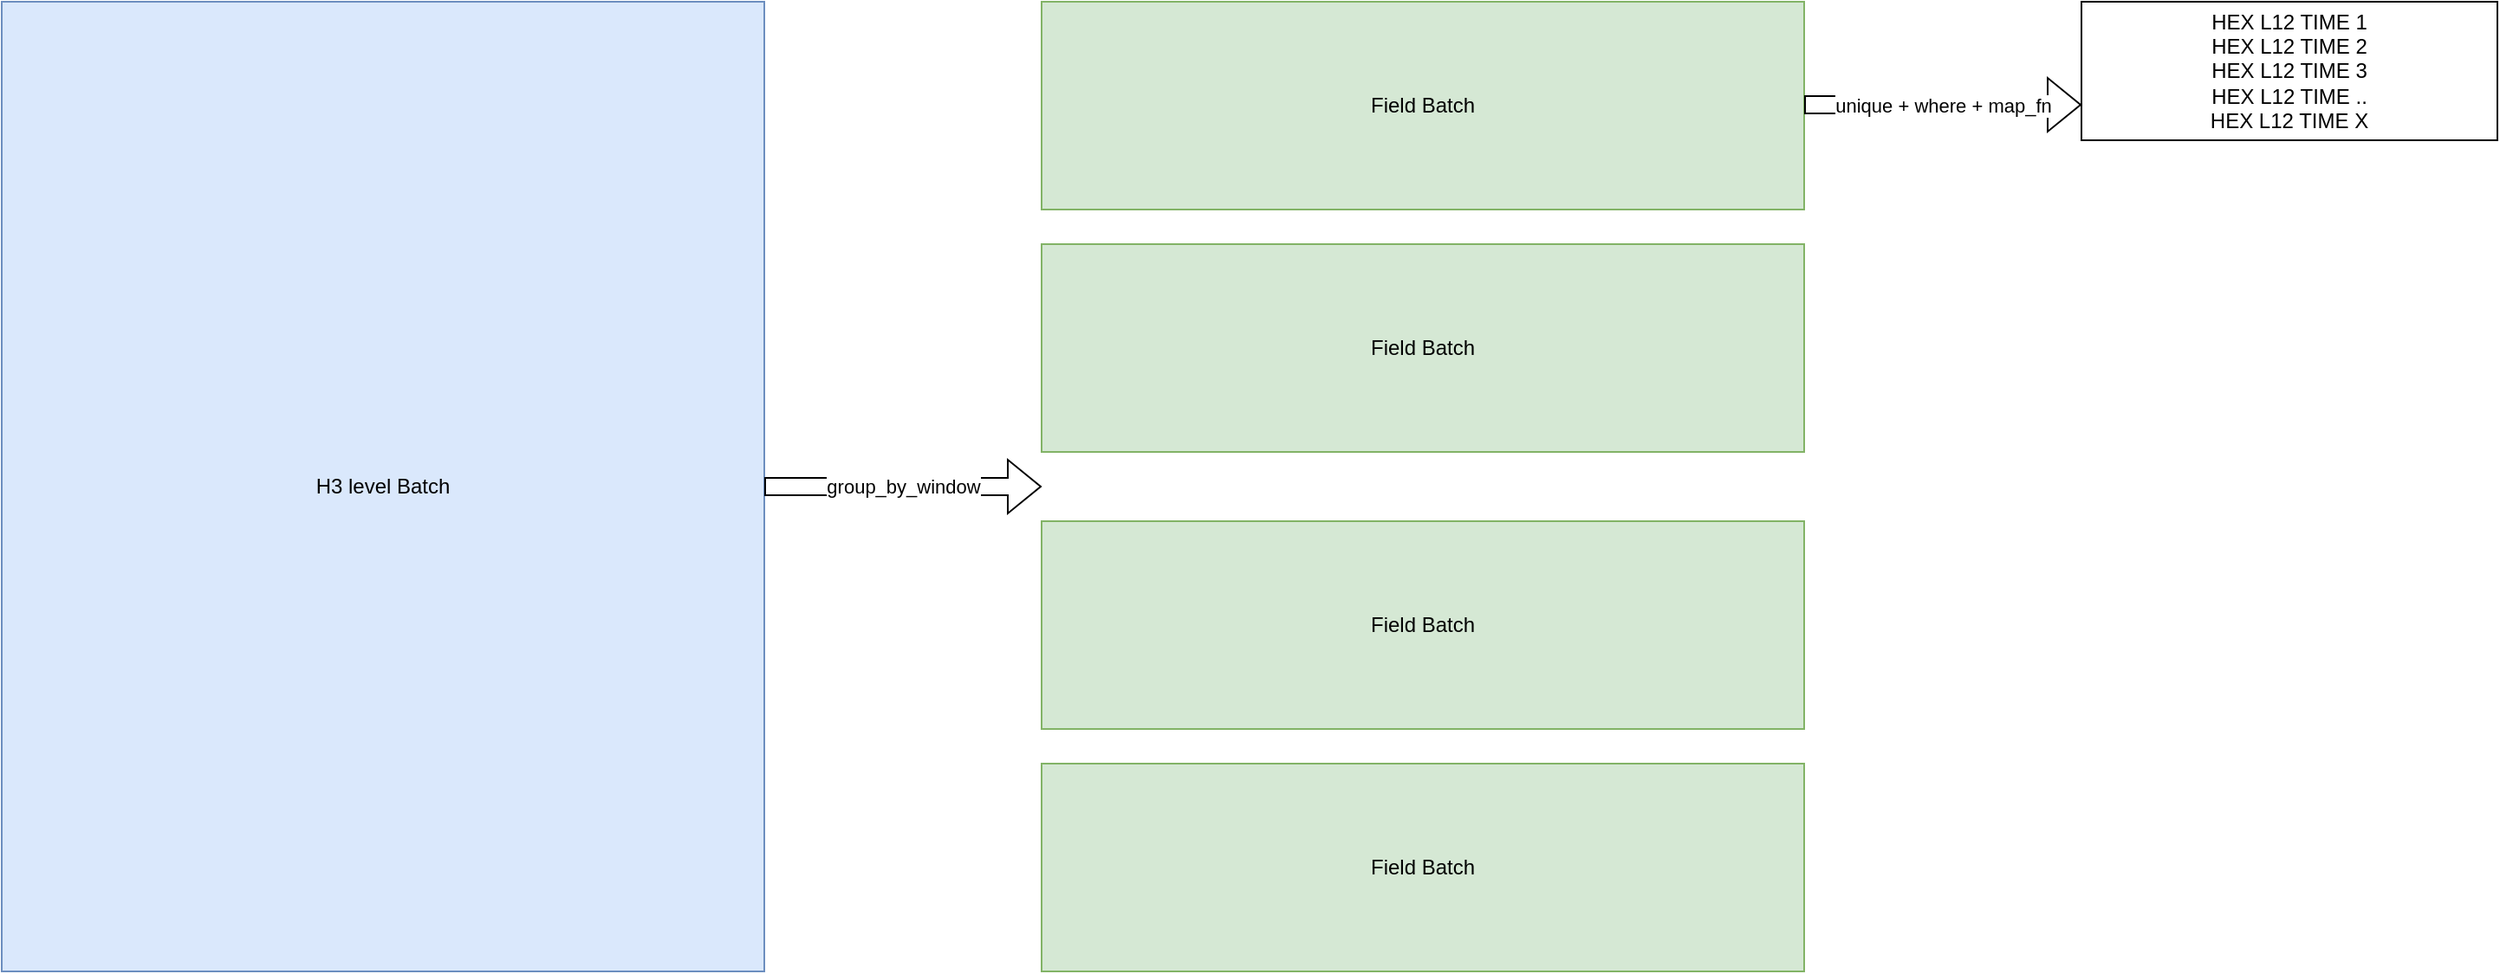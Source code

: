 <mxfile version="20.8.20" type="device"><diagram name="Page-1" id="JCFX4C_-DyklLh4QFkDj"><mxGraphModel dx="1938" dy="1115" grid="1" gridSize="10" guides="1" tooltips="1" connect="1" arrows="1" fold="1" page="1" pageScale="1" pageWidth="3300" pageHeight="2339" math="0" shadow="0"><root><mxCell id="0"/><mxCell id="1" parent="0"/><mxCell id="OEWxdYjRWP26h9ekPgBb-1" value="H3 level Batch" style="rounded=0;whiteSpace=wrap;html=1;fillColor=#dae8fc;strokeColor=#6c8ebf;" vertex="1" parent="1"><mxGeometry x="80" y="80" width="440" height="560" as="geometry"/></mxCell><mxCell id="OEWxdYjRWP26h9ekPgBb-2" value="Field Batch" style="rounded=0;whiteSpace=wrap;html=1;fillColor=#d5e8d4;strokeColor=#82b366;" vertex="1" parent="1"><mxGeometry x="680" y="80" width="440" height="120" as="geometry"/></mxCell><mxCell id="OEWxdYjRWP26h9ekPgBb-3" value="group_by_window" style="shape=flexArrow;endArrow=classic;html=1;rounded=0;exitX=1;exitY=0.5;exitDx=0;exitDy=0;" edge="1" parent="1" source="OEWxdYjRWP26h9ekPgBb-1"><mxGeometry width="50" height="50" relative="1" as="geometry"><mxPoint x="810" y="510" as="sourcePoint"/><mxPoint x="680" y="360" as="targetPoint"/><mxPoint as="offset"/></mxGeometry></mxCell><mxCell id="OEWxdYjRWP26h9ekPgBb-5" value="Field Batch" style="rounded=0;whiteSpace=wrap;html=1;fillColor=#d5e8d4;strokeColor=#82b366;" vertex="1" parent="1"><mxGeometry x="680" y="220" width="440" height="120" as="geometry"/></mxCell><mxCell id="OEWxdYjRWP26h9ekPgBb-6" value="Field Batch" style="rounded=0;whiteSpace=wrap;html=1;fillColor=#d5e8d4;strokeColor=#82b366;" vertex="1" parent="1"><mxGeometry x="680" y="380" width="440" height="120" as="geometry"/></mxCell><mxCell id="OEWxdYjRWP26h9ekPgBb-7" value="Field Batch" style="rounded=0;whiteSpace=wrap;html=1;fillColor=#d5e8d4;strokeColor=#82b366;" vertex="1" parent="1"><mxGeometry x="680" y="520" width="440" height="120" as="geometry"/></mxCell><mxCell id="OEWxdYjRWP26h9ekPgBb-8" value="unique + where + map_fn" style="shape=flexArrow;endArrow=classic;html=1;rounded=0;exitX=1;exitY=0.5;exitDx=0;exitDy=0;" edge="1" parent="1"><mxGeometry width="50" height="50" relative="1" as="geometry"><mxPoint x="1120" y="139.5" as="sourcePoint"/><mxPoint x="1280" y="139.5" as="targetPoint"/></mxGeometry></mxCell><mxCell id="OEWxdYjRWP26h9ekPgBb-9" value="HEX L12 TIME 1&lt;br&gt;HEX L12 TIME 2&lt;br&gt;HEX L12 TIME 3&lt;br&gt;HEX L12 TIME ..&lt;br&gt;HEX L12 TIME X" style="rounded=0;whiteSpace=wrap;html=1;" vertex="1" parent="1"><mxGeometry x="1280" y="80" width="240" height="80" as="geometry"/></mxCell></root></mxGraphModel></diagram></mxfile>